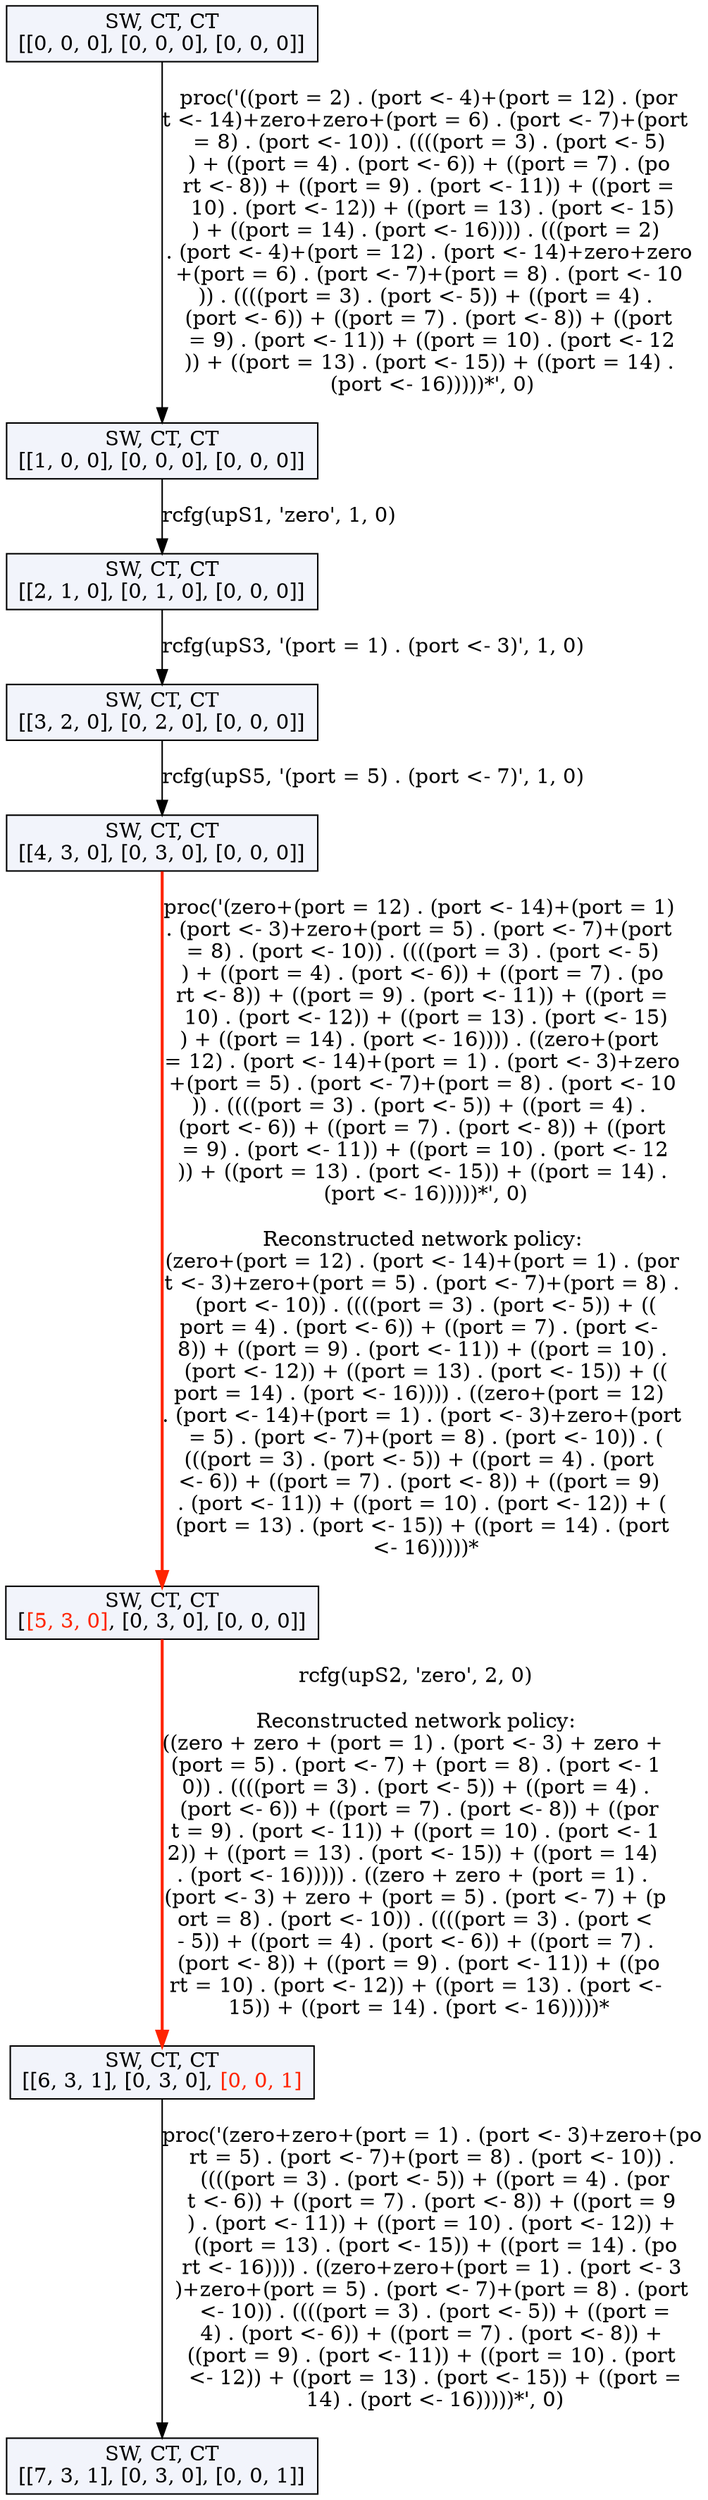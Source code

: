 digraph g {
n0 [label=<SW, CT, CT<br/>[[0, 0, 0], [0, 0, 0], [0, 0, 0]]>, shape=rectangle, style=filled, fillcolor="#F2F4FB"];
n1 [label=<SW, CT, CT<br/>[[1, 0, 0], [0, 0, 0], [0, 0, 0]]>, shape=rectangle, style=filled, fillcolor="#F2F4FB"];
n0 -> n1 [label="proc('((port = 2) . (port <- 4)+(port = 12) . (por
t <- 14)+zero+zero+(port = 6) . (port <- 7)+(port 
= 8) . (port <- 10)) . ((((port = 3) . (port <- 5)
) + ((port = 4) . (port <- 6)) + ((port = 7) . (po
rt <- 8)) + ((port = 9) . (port <- 11)) + ((port =
 10) . (port <- 12)) + ((port = 13) . (port <- 15)
) + ((port = 14) . (port <- 16)))) . (((port = 2) 
. (port <- 4)+(port = 12) . (port <- 14)+zero+zero
+(port = 6) . (port <- 7)+(port = 8) . (port <- 10
)) . ((((port = 3) . (port <- 5)) + ((port = 4) . 
(port <- 6)) + ((port = 7) . (port <- 8)) + ((port
 = 9) . (port <- 11)) + ((port = 10) . (port <- 12
)) + ((port = 13) . (port <- 15)) + ((port = 14) .
 (port <- 16)))))*', 0)", color="#000000", penwidth=1.0];
n2 [label=<SW, CT, CT<br/>[[2, 1, 0], [0, 1, 0], [0, 0, 0]]>, shape=rectangle, style=filled, fillcolor="#F2F4FB"];
n1 -> n2 [label="rcfg(upS1, 'zero', 1, 0)", color="#000000", penwidth=1.0];
n3 [label=<SW, CT, CT<br/>[[3, 2, 0], [0, 2, 0], [0, 0, 0]]>, shape=rectangle, style=filled, fillcolor="#F2F4FB"];
n2 -> n3 [label="rcfg(upS3, '(port = 1) . (port <- 3)', 1, 0)", color="#000000", penwidth=1.0];
n4 [label=<SW, CT, CT<br/>[[4, 3, 0], [0, 3, 0], [0, 0, 0]]>, shape=rectangle, style=filled, fillcolor="#F2F4FB"];
n3 -> n4 [label="rcfg(upS5, '(port = 5) . (port <- 7)', 1, 0)", color="#000000", penwidth=1.0];
n5 [label=<SW, CT, CT<br/>[<font color="#FF2400">[5, 3, 0]</font>, [0, 3, 0], [0, 0, 0]]>, shape=rectangle, style=filled, fillcolor="#F2F4FB"];
n4 -> n5 [label="proc('(zero+(port = 12) . (port <- 14)+(port = 1) 
. (port <- 3)+zero+(port = 5) . (port <- 7)+(port 
= 8) . (port <- 10)) . ((((port = 3) . (port <- 5)
) + ((port = 4) . (port <- 6)) + ((port = 7) . (po
rt <- 8)) + ((port = 9) . (port <- 11)) + ((port =
 10) . (port <- 12)) + ((port = 13) . (port <- 15)
) + ((port = 14) . (port <- 16)))) . ((zero+(port 
= 12) . (port <- 14)+(port = 1) . (port <- 3)+zero
+(port = 5) . (port <- 7)+(port = 8) . (port <- 10
)) . ((((port = 3) . (port <- 5)) + ((port = 4) . 
(port <- 6)) + ((port = 7) . (port <- 8)) + ((port
 = 9) . (port <- 11)) + ((port = 10) . (port <- 12
)) + ((port = 13) . (port <- 15)) + ((port = 14) .
 (port <- 16)))))*', 0)

Reconstructed network policy:
(zero+(port = 12) . (port <- 14)+(port = 1) . (por
t <- 3)+zero+(port = 5) . (port <- 7)+(port = 8) .
 (port <- 10)) . ((((port = 3) . (port <- 5)) + ((
port = 4) . (port <- 6)) + ((port = 7) . (port <- 
8)) + ((port = 9) . (port <- 11)) + ((port = 10) .
 (port <- 12)) + ((port = 13) . (port <- 15)) + ((
port = 14) . (port <- 16)))) . ((zero+(port = 12) 
. (port <- 14)+(port = 1) . (port <- 3)+zero+(port
 = 5) . (port <- 7)+(port = 8) . (port <- 10)) . (
(((port = 3) . (port <- 5)) + ((port = 4) . (port 
<- 6)) + ((port = 7) . (port <- 8)) + ((port = 9) 
. (port <- 11)) + ((port = 10) . (port <- 12)) + (
(port = 13) . (port <- 15)) + ((port = 14) . (port
 <- 16)))))*", color="#FF2400", penwidth=2.0];
n6 [label=<SW, CT, CT<br/>[[6, 3, 1], [0, 3, 0], <font color="#FF2400">[0, 0, 1]</font>]>, shape=rectangle, style=filled, fillcolor="#F2F4FB"];
n5 -> n6 [label="rcfg(upS2, 'zero', 2, 0)

Reconstructed network policy:
((zero + zero + (port = 1) . (port <- 3) + zero + 
(port = 5) . (port <- 7) + (port = 8) . (port <- 1
0)) . ((((port = 3) . (port <- 5)) + ((port = 4) .
 (port <- 6)) + ((port = 7) . (port <- 8)) + ((por
t = 9) . (port <- 11)) + ((port = 10) . (port <- 1
2)) + ((port = 13) . (port <- 15)) + ((port = 14) 
. (port <- 16))))) . ((zero + zero + (port = 1) . 
(port <- 3) + zero + (port = 5) . (port <- 7) + (p
ort = 8) . (port <- 10)) . ((((port = 3) . (port <
- 5)) + ((port = 4) . (port <- 6)) + ((port = 7) .
 (port <- 8)) + ((port = 9) . (port <- 11)) + ((po
rt = 10) . (port <- 12)) + ((port = 13) . (port <-
 15)) + ((port = 14) . (port <- 16)))))*", color="#FF2400", penwidth=2.0];
n7 [label=<SW, CT, CT<br/>[[7, 3, 1], [0, 3, 0], [0, 0, 1]]>, shape=rectangle, style=filled, fillcolor="#F2F4FB"];
n6 -> n7 [label="proc('(zero+zero+(port = 1) . (port <- 3)+zero+(po
rt = 5) . (port <- 7)+(port = 8) . (port <- 10)) .
 ((((port = 3) . (port <- 5)) + ((port = 4) . (por
t <- 6)) + ((port = 7) . (port <- 8)) + ((port = 9
) . (port <- 11)) + ((port = 10) . (port <- 12)) +
 ((port = 13) . (port <- 15)) + ((port = 14) . (po
rt <- 16)))) . ((zero+zero+(port = 1) . (port <- 3
)+zero+(port = 5) . (port <- 7)+(port = 8) . (port
 <- 10)) . ((((port = 3) . (port <- 5)) + ((port =
 4) . (port <- 6)) + ((port = 7) . (port <- 8)) + 
((port = 9) . (port <- 11)) + ((port = 10) . (port
 <- 12)) + ((port = 13) . (port <- 15)) + ((port =
 14) . (port <- 16)))))*', 0)", color="#000000", penwidth=1.0];
}
